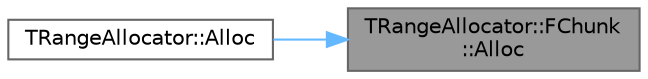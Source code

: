 digraph "TRangeAllocator::FChunk::Alloc"
{
 // INTERACTIVE_SVG=YES
 // LATEX_PDF_SIZE
  bgcolor="transparent";
  edge [fontname=Helvetica,fontsize=10,labelfontname=Helvetica,labelfontsize=10];
  node [fontname=Helvetica,fontsize=10,shape=box,height=0.2,width=0.4];
  rankdir="RL";
  Node1 [id="Node000001",label="TRangeAllocator::FChunk\l::Alloc",height=0.2,width=0.4,color="gray40", fillcolor="grey60", style="filled", fontcolor="black",tooltip=" "];
  Node1 -> Node2 [id="edge1_Node000001_Node000002",dir="back",color="steelblue1",style="solid",tooltip=" "];
  Node2 [id="Node000002",label="TRangeAllocator::Alloc",height=0.2,width=0.4,color="grey40", fillcolor="white", style="filled",URL="$d6/d49/classTRangeAllocator.html#ae423cacee3e0218c92696e22a673be76",tooltip=" "];
}
